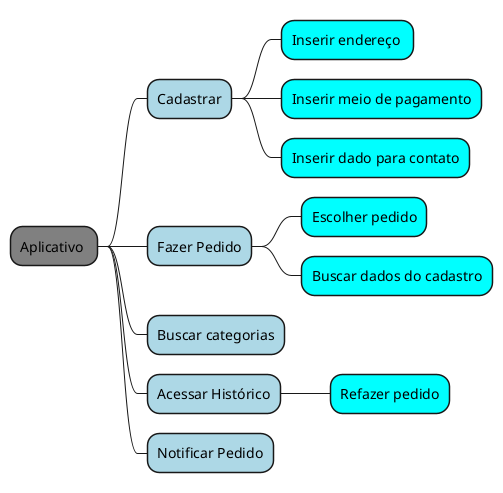 @startmindmap

*[#Gray] Aplicativo 
**[#LightBlue]  Cadastrar
***[#Cyan] Inserir endereço 
***[#Cyan] Inserir meio de pagamento
***[#Cyan] Inserir dado para contato

**[#LightBlue] Fazer Pedido
***[#Cyan] Escolher pedido
***[#Cyan] Buscar dados do cadastro
**[#LightBlue] Buscar categorias
**[#LightBlue] Acessar Histórico
***[#Cyan] Refazer pedido
**[#LightBlue] Notificar Pedido



'--[#LightBlue] 2°
'---[#Red] 3°



@endmindmap
